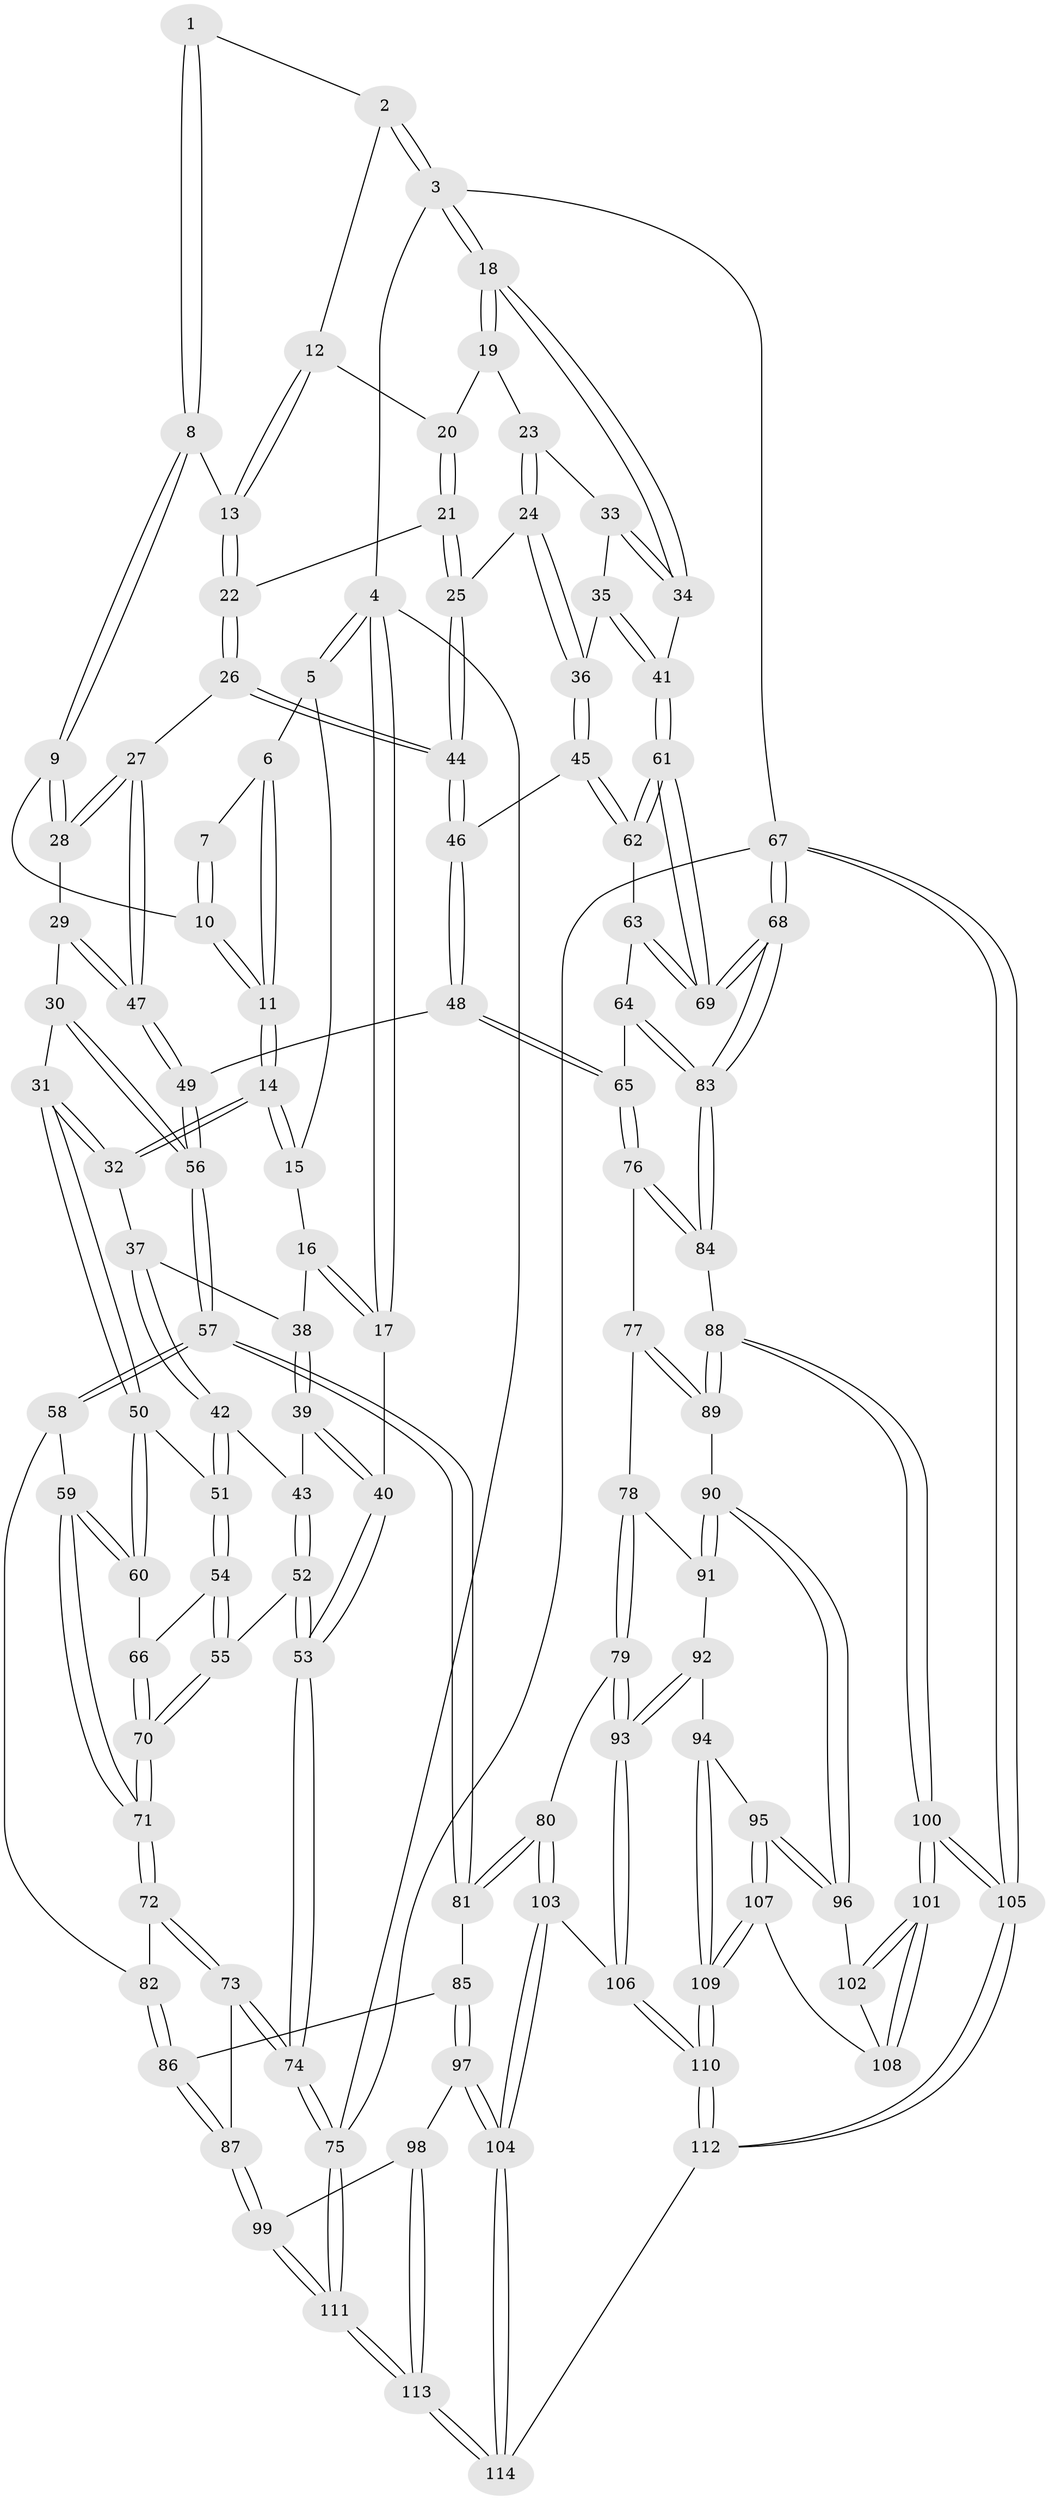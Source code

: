 // Generated by graph-tools (version 1.1) at 2025/03/03/09/25 03:03:20]
// undirected, 114 vertices, 282 edges
graph export_dot {
graph [start="1"]
  node [color=gray90,style=filled];
  1 [pos="+0.5676719290099416+0"];
  2 [pos="+0.7236068941508186+0"];
  3 [pos="+1+0"];
  4 [pos="+0+0"];
  5 [pos="+0.1688235775842313+0"];
  6 [pos="+0.2473555342446923+0"];
  7 [pos="+0.44454731194771835+0"];
  8 [pos="+0.5510264365886474+0.10896275800372045"];
  9 [pos="+0.5103381566523757+0.11408574653284517"];
  10 [pos="+0.46212273808382703+0.097095578412715"];
  11 [pos="+0.3636380953461174+0.1317891066166177"];
  12 [pos="+0.7146210960669189+0.05347976919585695"];
  13 [pos="+0.5552857836247541+0.10956819781764944"];
  14 [pos="+0.3439706176787398+0.15187268220569441"];
  15 [pos="+0.25361722720249846+0.10288224740186673"];
  16 [pos="+0.09616229277423259+0.12601535428578017"];
  17 [pos="+0+0"];
  18 [pos="+1+0"];
  19 [pos="+0.798036077284545+0.06633416145822997"];
  20 [pos="+0.7224234002662552+0.06393153190352918"];
  21 [pos="+0.7579616946063249+0.20568904331747825"];
  22 [pos="+0.6254028614014393+0.24697819475442742"];
  23 [pos="+0.9845465861114199+0.09052146400220945"];
  24 [pos="+0.83366328779806+0.23041675368156256"];
  25 [pos="+0.7676188434398226+0.2143683819394866"];
  26 [pos="+0.6154275026423323+0.2616809372641958"];
  27 [pos="+0.6013378691549424+0.2760073457822503"];
  28 [pos="+0.503814981563289+0.24189582103946064"];
  29 [pos="+0.4620334140841336+0.2764875354481632"];
  30 [pos="+0.4164005818068423+0.2954505343325941"];
  31 [pos="+0.33435467413718256+0.27078127897964666"];
  32 [pos="+0.3262841584935999+0.23999894331036659"];
  33 [pos="+0.9933912535438268+0.08663570067136901"];
  34 [pos="+1+0"];
  35 [pos="+0.9520887555914875+0.24998547866069465"];
  36 [pos="+0.9082580339487736+0.33769458318912626"];
  37 [pos="+0.21366416016364545+0.2206171937251477"];
  38 [pos="+0.10970250473800905+0.16149351913198712"];
  39 [pos="+0.09181945213949694+0.2813260283372613"];
  40 [pos="+0+0.3348306561365063"];
  41 [pos="+1+0"];
  42 [pos="+0.1438087336575599+0.32015658031855987"];
  43 [pos="+0.11595477348318756+0.31149406808609836"];
  44 [pos="+0.7251777468176626+0.3574160144247127"];
  45 [pos="+0.9147350644069383+0.35053692916378903"];
  46 [pos="+0.7216432373460698+0.39527791866705253"];
  47 [pos="+0.585440275352028+0.3560584929224941"];
  48 [pos="+0.6722892239135921+0.4707717139735245"];
  49 [pos="+0.5893341926171015+0.4612685077630869"];
  50 [pos="+0.28069641926363426+0.36898942633826115"];
  51 [pos="+0.19091440945982358+0.35199307260042134"];
  52 [pos="+0.03183217425725772+0.47214387751890413"];
  53 [pos="+0+0.5152947311297874"];
  54 [pos="+0.10165289379293566+0.4615865469955239"];
  55 [pos="+0.05130667260655423+0.4742234588187375"];
  56 [pos="+0.5303016354178992+0.4869975992973184"];
  57 [pos="+0.47160085893759174+0.546391055442441"];
  58 [pos="+0.35950397122576966+0.5050958445824815"];
  59 [pos="+0.3327926942295755+0.4809369976105537"];
  60 [pos="+0.29137198422356575+0.4392356494418608"];
  61 [pos="+1+0.4161851533066573"];
  62 [pos="+0.9424558072211823+0.3758894030457764"];
  63 [pos="+0.8460522175263945+0.5000421390912702"];
  64 [pos="+0.8084202588741842+0.5262122664244339"];
  65 [pos="+0.7420923675821838+0.5361928771006949"];
  66 [pos="+0.2203724189302109+0.47865777578706015"];
  67 [pos="+1+1"];
  68 [pos="+1+0.7096670495288637"];
  69 [pos="+1+0.6761992186012848"];
  70 [pos="+0.1770401473689994+0.5880706087827736"];
  71 [pos="+0.18066495811314498+0.6074501729700538"];
  72 [pos="+0.1834613040195309+0.632676473831567"];
  73 [pos="+0.06811873459605675+0.737964435663281"];
  74 [pos="+0+0.708378493473963"];
  75 [pos="+0+1"];
  76 [pos="+0.7385031637758221+0.5929064032596236"];
  77 [pos="+0.7088889643636019+0.6810622808938728"];
  78 [pos="+0.657282734822051+0.733372530331598"];
  79 [pos="+0.5217170487145861+0.7489941676360758"];
  80 [pos="+0.48379024323172937+0.7382261778752561"];
  81 [pos="+0.47607334196414564+0.7329553904947694"];
  82 [pos="+0.23940182320873757+0.6379214539070304"];
  83 [pos="+1+0.7331570761550311"];
  84 [pos="+0.9771486077962467+0.7483864205004174"];
  85 [pos="+0.42330510389416215+0.751415005831534"];
  86 [pos="+0.35965648331242894+0.742875818060466"];
  87 [pos="+0.16153691405693052+0.82206097763276"];
  88 [pos="+0.9521760361193579+0.7623965970137004"];
  89 [pos="+0.9274071764503821+0.7727646821642742"];
  90 [pos="+0.9013727565914817+0.7948363042955107"];
  91 [pos="+0.7152130230875581+0.8047436092882231"];
  92 [pos="+0.7200944389918104+0.8530999286734915"];
  93 [pos="+0.6272805734110576+0.9363858696023686"];
  94 [pos="+0.7491102537942741+0.8821421533643593"];
  95 [pos="+0.7797157660001066+0.8895721622200947"];
  96 [pos="+0.8872520744228064+0.8186967424888206"];
  97 [pos="+0.3649350091781629+0.8626395880478671"];
  98 [pos="+0.23815820737504084+0.9284632264426156"];
  99 [pos="+0.17305710238915295+0.8679050302000819"];
  100 [pos="+0.9159679477312419+1"];
  101 [pos="+0.8793878224525521+1"];
  102 [pos="+0.882056608884401+0.8468245993951984"];
  103 [pos="+0.48204171924434613+0.9057379418654598"];
  104 [pos="+0.41017760759799077+1"];
  105 [pos="+0.9913638711397743+1"];
  106 [pos="+0.6294591528944788+0.9956349802976157"];
  107 [pos="+0.797595692375041+0.933367276056943"];
  108 [pos="+0.8146269987272532+0.9412096536633408"];
  109 [pos="+0.7062528965890091+1"];
  110 [pos="+0.6495339685664584+1"];
  111 [pos="+0+1"];
  112 [pos="+0.6418972984575564+1"];
  113 [pos="+0.3271621923466939+1"];
  114 [pos="+0.40173650270094136+1"];
  1 -- 2;
  1 -- 8;
  1 -- 8;
  2 -- 3;
  2 -- 3;
  2 -- 12;
  3 -- 4;
  3 -- 18;
  3 -- 18;
  3 -- 67;
  4 -- 5;
  4 -- 5;
  4 -- 17;
  4 -- 17;
  4 -- 75;
  5 -- 6;
  5 -- 15;
  6 -- 7;
  6 -- 11;
  6 -- 11;
  7 -- 10;
  7 -- 10;
  8 -- 9;
  8 -- 9;
  8 -- 13;
  9 -- 10;
  9 -- 28;
  9 -- 28;
  10 -- 11;
  10 -- 11;
  11 -- 14;
  11 -- 14;
  12 -- 13;
  12 -- 13;
  12 -- 20;
  13 -- 22;
  13 -- 22;
  14 -- 15;
  14 -- 15;
  14 -- 32;
  14 -- 32;
  15 -- 16;
  16 -- 17;
  16 -- 17;
  16 -- 38;
  17 -- 40;
  18 -- 19;
  18 -- 19;
  18 -- 34;
  18 -- 34;
  19 -- 20;
  19 -- 23;
  20 -- 21;
  20 -- 21;
  21 -- 22;
  21 -- 25;
  21 -- 25;
  22 -- 26;
  22 -- 26;
  23 -- 24;
  23 -- 24;
  23 -- 33;
  24 -- 25;
  24 -- 36;
  24 -- 36;
  25 -- 44;
  25 -- 44;
  26 -- 27;
  26 -- 44;
  26 -- 44;
  27 -- 28;
  27 -- 28;
  27 -- 47;
  27 -- 47;
  28 -- 29;
  29 -- 30;
  29 -- 47;
  29 -- 47;
  30 -- 31;
  30 -- 56;
  30 -- 56;
  31 -- 32;
  31 -- 32;
  31 -- 50;
  31 -- 50;
  32 -- 37;
  33 -- 34;
  33 -- 34;
  33 -- 35;
  34 -- 41;
  35 -- 36;
  35 -- 41;
  35 -- 41;
  36 -- 45;
  36 -- 45;
  37 -- 38;
  37 -- 42;
  37 -- 42;
  38 -- 39;
  38 -- 39;
  39 -- 40;
  39 -- 40;
  39 -- 43;
  40 -- 53;
  40 -- 53;
  41 -- 61;
  41 -- 61;
  42 -- 43;
  42 -- 51;
  42 -- 51;
  43 -- 52;
  43 -- 52;
  44 -- 46;
  44 -- 46;
  45 -- 46;
  45 -- 62;
  45 -- 62;
  46 -- 48;
  46 -- 48;
  47 -- 49;
  47 -- 49;
  48 -- 49;
  48 -- 65;
  48 -- 65;
  49 -- 56;
  49 -- 56;
  50 -- 51;
  50 -- 60;
  50 -- 60;
  51 -- 54;
  51 -- 54;
  52 -- 53;
  52 -- 53;
  52 -- 55;
  53 -- 74;
  53 -- 74;
  54 -- 55;
  54 -- 55;
  54 -- 66;
  55 -- 70;
  55 -- 70;
  56 -- 57;
  56 -- 57;
  57 -- 58;
  57 -- 58;
  57 -- 81;
  57 -- 81;
  58 -- 59;
  58 -- 82;
  59 -- 60;
  59 -- 60;
  59 -- 71;
  59 -- 71;
  60 -- 66;
  61 -- 62;
  61 -- 62;
  61 -- 69;
  61 -- 69;
  62 -- 63;
  63 -- 64;
  63 -- 69;
  63 -- 69;
  64 -- 65;
  64 -- 83;
  64 -- 83;
  65 -- 76;
  65 -- 76;
  66 -- 70;
  66 -- 70;
  67 -- 68;
  67 -- 68;
  67 -- 105;
  67 -- 105;
  67 -- 75;
  68 -- 69;
  68 -- 69;
  68 -- 83;
  68 -- 83;
  70 -- 71;
  70 -- 71;
  71 -- 72;
  71 -- 72;
  72 -- 73;
  72 -- 73;
  72 -- 82;
  73 -- 74;
  73 -- 74;
  73 -- 87;
  74 -- 75;
  74 -- 75;
  75 -- 111;
  75 -- 111;
  76 -- 77;
  76 -- 84;
  76 -- 84;
  77 -- 78;
  77 -- 89;
  77 -- 89;
  78 -- 79;
  78 -- 79;
  78 -- 91;
  79 -- 80;
  79 -- 93;
  79 -- 93;
  80 -- 81;
  80 -- 81;
  80 -- 103;
  80 -- 103;
  81 -- 85;
  82 -- 86;
  82 -- 86;
  83 -- 84;
  83 -- 84;
  84 -- 88;
  85 -- 86;
  85 -- 97;
  85 -- 97;
  86 -- 87;
  86 -- 87;
  87 -- 99;
  87 -- 99;
  88 -- 89;
  88 -- 89;
  88 -- 100;
  88 -- 100;
  89 -- 90;
  90 -- 91;
  90 -- 91;
  90 -- 96;
  90 -- 96;
  91 -- 92;
  92 -- 93;
  92 -- 93;
  92 -- 94;
  93 -- 106;
  93 -- 106;
  94 -- 95;
  94 -- 109;
  94 -- 109;
  95 -- 96;
  95 -- 96;
  95 -- 107;
  95 -- 107;
  96 -- 102;
  97 -- 98;
  97 -- 104;
  97 -- 104;
  98 -- 99;
  98 -- 113;
  98 -- 113;
  99 -- 111;
  99 -- 111;
  100 -- 101;
  100 -- 101;
  100 -- 105;
  100 -- 105;
  101 -- 102;
  101 -- 102;
  101 -- 108;
  101 -- 108;
  102 -- 108;
  103 -- 104;
  103 -- 104;
  103 -- 106;
  104 -- 114;
  104 -- 114;
  105 -- 112;
  105 -- 112;
  106 -- 110;
  106 -- 110;
  107 -- 108;
  107 -- 109;
  107 -- 109;
  109 -- 110;
  109 -- 110;
  110 -- 112;
  110 -- 112;
  111 -- 113;
  111 -- 113;
  112 -- 114;
  113 -- 114;
  113 -- 114;
}
